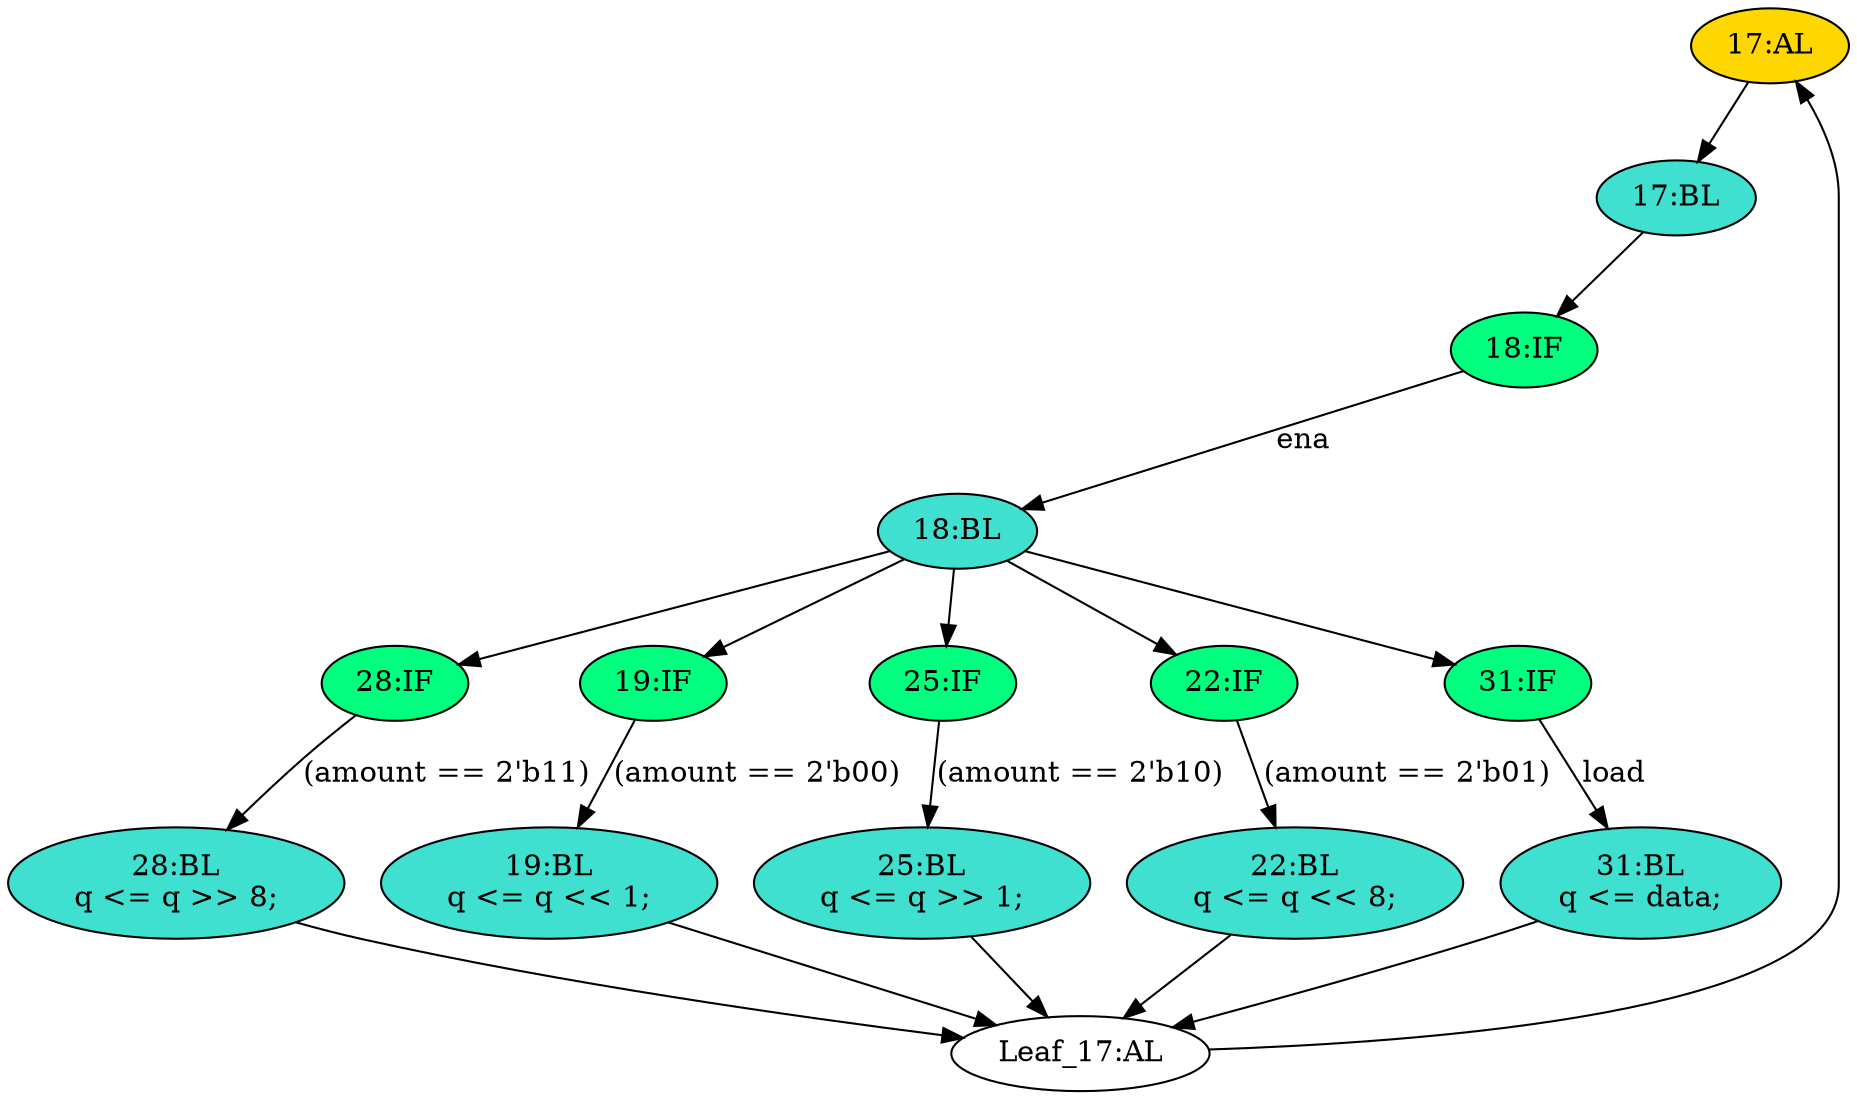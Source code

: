 strict digraph "compose( ,  )" {
	node [label="\N"];
	"17:AL"	[ast="<pyverilog.vparser.ast.Always object at 0x7f42b9e77090>",
		clk_sens=True,
		fillcolor=gold,
		label="17:AL",
		sens="['clk']",
		statements="[]",
		style=filled,
		typ=Always,
		use_var="['load', 'q', 'amount', 'data', 'ena']"];
	"17:BL"	[ast="<pyverilog.vparser.ast.Block object at 0x7f42b9e64d10>",
		fillcolor=turquoise,
		label="17:BL",
		statements="[]",
		style=filled,
		typ=Block];
	"17:AL" -> "17:BL"	[cond="[]",
		lineno=None];
	"31:BL"	[ast="<pyverilog.vparser.ast.Block object at 0x7f42bb768ad0>",
		fillcolor=turquoise,
		label="31:BL
q <= data;",
		statements="[<pyverilog.vparser.ast.NonblockingSubstitution object at 0x7f42b9ad8b10>]",
		style=filled,
		typ=Block];
	"Leaf_17:AL"	[def_var="['q']",
		label="Leaf_17:AL"];
	"31:BL" -> "Leaf_17:AL"	[cond="[]",
		lineno=None];
	"28:IF"	[ast="<pyverilog.vparser.ast.IfStatement object at 0x7f42bdd85d10>",
		fillcolor=springgreen,
		label="28:IF",
		statements="[]",
		style=filled,
		typ=IfStatement];
	"28:BL"	[ast="<pyverilog.vparser.ast.Block object at 0x7f42bb6ff450>",
		fillcolor=turquoise,
		label="28:BL
q <= q >> 8;",
		statements="[<pyverilog.vparser.ast.NonblockingSubstitution object at 0x7f42b9eead10>]",
		style=filled,
		typ=Block];
	"28:IF" -> "28:BL"	[cond="['amount']",
		label="(amount == 2'b11)",
		lineno=28];
	"18:IF"	[ast="<pyverilog.vparser.ast.IfStatement object at 0x7f42b9e771d0>",
		fillcolor=springgreen,
		label="18:IF",
		statements="[]",
		style=filled,
		typ=IfStatement];
	"17:BL" -> "18:IF"	[cond="[]",
		lineno=None];
	"19:IF"	[ast="<pyverilog.vparser.ast.IfStatement object at 0x7f42b9e64890>",
		fillcolor=springgreen,
		label="19:IF",
		statements="[]",
		style=filled,
		typ=IfStatement];
	"19:BL"	[ast="<pyverilog.vparser.ast.Block object at 0x7f42b9e64ed0>",
		fillcolor=turquoise,
		label="19:BL
q <= q << 1;",
		statements="[<pyverilog.vparser.ast.NonblockingSubstitution object at 0x7f42b9e72150>]",
		style=filled,
		typ=Block];
	"19:IF" -> "19:BL"	[cond="['amount']",
		label="(amount == 2'b00)",
		lineno=19];
	"18:BL"	[ast="<pyverilog.vparser.ast.Block object at 0x7f42b9e67e90>",
		fillcolor=turquoise,
		label="18:BL",
		statements="[]",
		style=filled,
		typ=Block];
	"18:BL" -> "28:IF"	[cond="[]",
		lineno=None];
	"18:BL" -> "19:IF"	[cond="[]",
		lineno=None];
	"25:IF"	[ast="<pyverilog.vparser.ast.IfStatement object at 0x7f42ba281610>",
		fillcolor=springgreen,
		label="25:IF",
		statements="[]",
		style=filled,
		typ=IfStatement];
	"18:BL" -> "25:IF"	[cond="[]",
		lineno=None];
	"22:IF"	[ast="<pyverilog.vparser.ast.IfStatement object at 0x7f42b9e72650>",
		fillcolor=springgreen,
		label="22:IF",
		statements="[]",
		style=filled,
		typ=IfStatement];
	"18:BL" -> "22:IF"	[cond="[]",
		lineno=None];
	"31:IF"	[ast="<pyverilog.vparser.ast.IfStatement object at 0x7f42b9eea110>",
		fillcolor=springgreen,
		label="31:IF",
		statements="[]",
		style=filled,
		typ=IfStatement];
	"18:BL" -> "31:IF"	[cond="[]",
		lineno=None];
	"25:BL"	[ast="<pyverilog.vparser.ast.Block object at 0x7f42b9e67ad0>",
		fillcolor=turquoise,
		label="25:BL
q <= q >> 1;",
		statements="[<pyverilog.vparser.ast.NonblockingSubstitution object at 0x7f42b9e67290>]",
		style=filled,
		typ=Block];
	"25:IF" -> "25:BL"	[cond="['amount']",
		label="(amount == 2'b10)",
		lineno=25];
	"22:BL"	[ast="<pyverilog.vparser.ast.Block object at 0x7f42b9e72250>",
		fillcolor=turquoise,
		label="22:BL
q <= q << 8;",
		statements="[<pyverilog.vparser.ast.NonblockingSubstitution object at 0x7f42b9e67650>]",
		style=filled,
		typ=Block];
	"22:IF" -> "22:BL"	[cond="['amount']",
		label="(amount == 2'b01)",
		lineno=22];
	"19:BL" -> "Leaf_17:AL"	[cond="[]",
		lineno=None];
	"18:IF" -> "18:BL"	[cond="['ena']",
		label=ena,
		lineno=18];
	"31:IF" -> "31:BL"	[cond="['load']",
		label=load,
		lineno=31];
	"22:BL" -> "Leaf_17:AL"	[cond="[]",
		lineno=None];
	"25:BL" -> "Leaf_17:AL"	[cond="[]",
		lineno=None];
	"Leaf_17:AL" -> "17:AL";
	"28:BL" -> "Leaf_17:AL"	[cond="[]",
		lineno=None];
}
